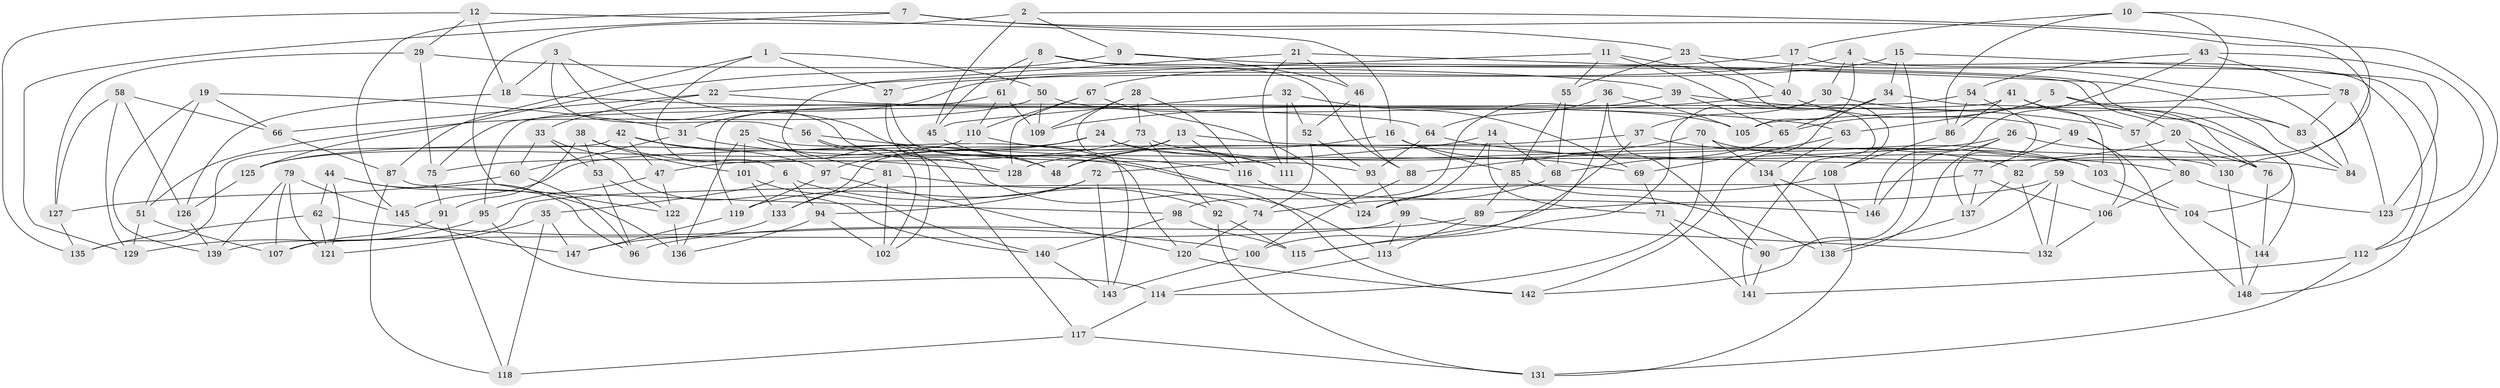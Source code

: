 // coarse degree distribution, {7: 0.3111111111111111, 6: 0.13333333333333333, 9: 0.17777777777777778, 8: 0.2222222222222222, 5: 0.08888888888888889, 4: 0.022222222222222223, 10: 0.044444444444444446}
// Generated by graph-tools (version 1.1) at 2025/38/03/04/25 23:38:07]
// undirected, 148 vertices, 296 edges
graph export_dot {
  node [color=gray90,style=filled];
  1;
  2;
  3;
  4;
  5;
  6;
  7;
  8;
  9;
  10;
  11;
  12;
  13;
  14;
  15;
  16;
  17;
  18;
  19;
  20;
  21;
  22;
  23;
  24;
  25;
  26;
  27;
  28;
  29;
  30;
  31;
  32;
  33;
  34;
  35;
  36;
  37;
  38;
  39;
  40;
  41;
  42;
  43;
  44;
  45;
  46;
  47;
  48;
  49;
  50;
  51;
  52;
  53;
  54;
  55;
  56;
  57;
  58;
  59;
  60;
  61;
  62;
  63;
  64;
  65;
  66;
  67;
  68;
  69;
  70;
  71;
  72;
  73;
  74;
  75;
  76;
  77;
  78;
  79;
  80;
  81;
  82;
  83;
  84;
  85;
  86;
  87;
  88;
  89;
  90;
  91;
  92;
  93;
  94;
  95;
  96;
  97;
  98;
  99;
  100;
  101;
  102;
  103;
  104;
  105;
  106;
  107;
  108;
  109;
  110;
  111;
  112;
  113;
  114;
  115;
  116;
  117;
  118;
  119;
  120;
  121;
  122;
  123;
  124;
  125;
  126;
  127;
  128;
  129;
  130;
  131;
  132;
  133;
  134;
  135;
  136;
  137;
  138;
  139;
  140;
  141;
  142;
  143;
  144;
  145;
  146;
  147;
  148;
  1 -- 27;
  1 -- 87;
  1 -- 50;
  1 -- 6;
  2 -- 122;
  2 -- 112;
  2 -- 45;
  2 -- 9;
  3 -- 142;
  3 -- 56;
  3 -- 128;
  3 -- 18;
  4 -- 30;
  4 -- 27;
  4 -- 148;
  4 -- 105;
  5 -- 84;
  5 -- 104;
  5 -- 63;
  5 -- 65;
  6 -- 35;
  6 -- 74;
  6 -- 94;
  7 -- 23;
  7 -- 129;
  7 -- 130;
  7 -- 145;
  8 -- 61;
  8 -- 45;
  8 -- 20;
  8 -- 88;
  9 -- 46;
  9 -- 83;
  9 -- 125;
  10 -- 82;
  10 -- 57;
  10 -- 86;
  10 -- 17;
  11 -- 141;
  11 -- 108;
  11 -- 55;
  11 -- 22;
  12 -- 18;
  12 -- 135;
  12 -- 29;
  12 -- 16;
  13 -- 133;
  13 -- 48;
  13 -- 130;
  13 -- 116;
  14 -- 124;
  14 -- 71;
  14 -- 68;
  14 -- 72;
  15 -- 123;
  15 -- 34;
  15 -- 31;
  15 -- 142;
  16 -- 69;
  16 -- 85;
  16 -- 48;
  17 -- 112;
  17 -- 67;
  17 -- 40;
  18 -- 64;
  18 -- 126;
  19 -- 31;
  19 -- 66;
  19 -- 139;
  19 -- 51;
  20 -- 76;
  20 -- 128;
  20 -- 130;
  21 -- 111;
  21 -- 46;
  21 -- 83;
  21 -- 102;
  22 -- 33;
  22 -- 63;
  22 -- 66;
  23 -- 40;
  23 -- 84;
  23 -- 55;
  24 -- 82;
  24 -- 97;
  24 -- 111;
  24 -- 125;
  25 -- 120;
  25 -- 81;
  25 -- 101;
  25 -- 136;
  26 -- 146;
  26 -- 138;
  26 -- 76;
  26 -- 47;
  27 -- 93;
  27 -- 113;
  28 -- 73;
  28 -- 116;
  28 -- 109;
  28 -- 143;
  29 -- 127;
  29 -- 75;
  29 -- 39;
  30 -- 144;
  30 -- 115;
  30 -- 37;
  31 -- 60;
  31 -- 146;
  32 -- 69;
  32 -- 45;
  32 -- 52;
  32 -- 111;
  33 -- 60;
  33 -- 53;
  33 -- 140;
  34 -- 65;
  34 -- 103;
  34 -- 142;
  35 -- 121;
  35 -- 147;
  35 -- 118;
  36 -- 105;
  36 -- 64;
  36 -- 90;
  36 -- 115;
  37 -- 145;
  37 -- 103;
  37 -- 100;
  38 -- 53;
  38 -- 101;
  38 -- 128;
  38 -- 91;
  39 -- 65;
  39 -- 57;
  39 -- 98;
  40 -- 49;
  40 -- 109;
  41 -- 95;
  41 -- 86;
  41 -- 76;
  41 -- 57;
  42 -- 47;
  42 -- 97;
  42 -- 135;
  42 -- 48;
  43 -- 54;
  43 -- 78;
  43 -- 146;
  43 -- 123;
  44 -- 121;
  44 -- 136;
  44 -- 62;
  44 -- 96;
  45 -- 48;
  46 -- 88;
  46 -- 52;
  47 -- 95;
  47 -- 122;
  49 -- 106;
  49 -- 77;
  49 -- 148;
  50 -- 105;
  50 -- 51;
  50 -- 109;
  51 -- 107;
  51 -- 129;
  52 -- 93;
  52 -- 74;
  53 -- 96;
  53 -- 122;
  54 -- 75;
  54 -- 137;
  54 -- 86;
  55 -- 68;
  55 -- 85;
  56 -- 117;
  56 -- 116;
  56 -- 102;
  57 -- 80;
  58 -- 129;
  58 -- 127;
  58 -- 126;
  58 -- 66;
  59 -- 104;
  59 -- 90;
  59 -- 89;
  59 -- 132;
  60 -- 96;
  60 -- 127;
  61 -- 109;
  61 -- 119;
  61 -- 110;
  62 -- 121;
  62 -- 135;
  62 -- 100;
  63 -- 134;
  63 -- 69;
  64 -- 93;
  64 -- 80;
  65 -- 68;
  66 -- 87;
  67 -- 124;
  67 -- 110;
  67 -- 128;
  68 -- 74;
  69 -- 71;
  70 -- 114;
  70 -- 134;
  70 -- 84;
  70 -- 88;
  71 -- 90;
  71 -- 141;
  72 -- 94;
  72 -- 143;
  72 -- 119;
  73 -- 92;
  73 -- 75;
  73 -- 103;
  74 -- 120;
  75 -- 91;
  76 -- 144;
  77 -- 139;
  77 -- 106;
  77 -- 137;
  78 -- 123;
  78 -- 105;
  78 -- 83;
  79 -- 121;
  79 -- 139;
  79 -- 107;
  79 -- 145;
  80 -- 106;
  80 -- 123;
  81 -- 92;
  81 -- 133;
  81 -- 102;
  82 -- 132;
  82 -- 137;
  83 -- 84;
  85 -- 89;
  85 -- 138;
  86 -- 108;
  87 -- 98;
  87 -- 118;
  88 -- 100;
  89 -- 113;
  89 -- 96;
  90 -- 141;
  91 -- 118;
  91 -- 107;
  92 -- 131;
  92 -- 115;
  93 -- 99;
  94 -- 136;
  94 -- 102;
  95 -- 129;
  95 -- 114;
  97 -- 120;
  97 -- 119;
  98 -- 115;
  98 -- 140;
  99 -- 107;
  99 -- 132;
  99 -- 113;
  100 -- 143;
  101 -- 133;
  101 -- 140;
  103 -- 104;
  104 -- 144;
  106 -- 132;
  108 -- 124;
  108 -- 131;
  110 -- 125;
  110 -- 111;
  112 -- 131;
  112 -- 141;
  113 -- 114;
  114 -- 117;
  116 -- 124;
  117 -- 131;
  117 -- 118;
  119 -- 147;
  120 -- 142;
  122 -- 136;
  125 -- 126;
  126 -- 139;
  127 -- 135;
  130 -- 148;
  133 -- 147;
  134 -- 138;
  134 -- 146;
  137 -- 138;
  140 -- 143;
  144 -- 148;
  145 -- 147;
}
